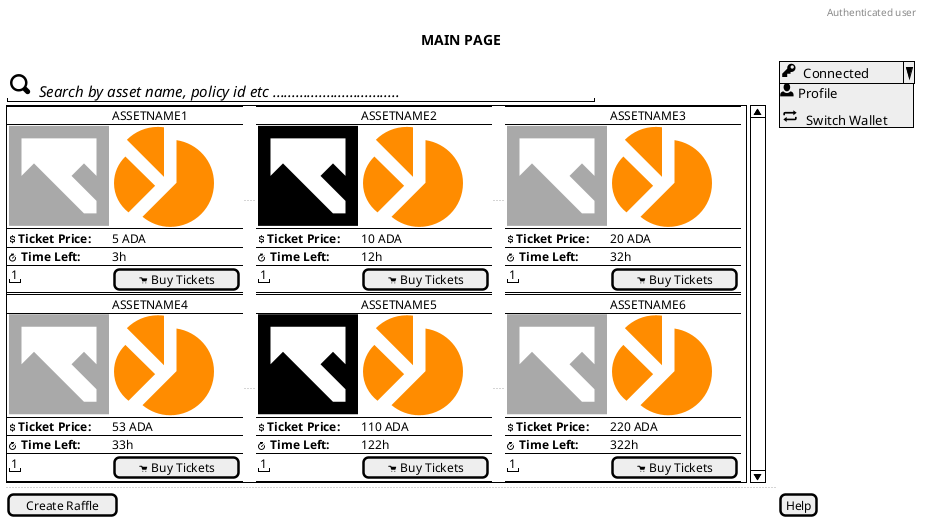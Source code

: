 
@startsalt AUTH
title "MAIN PAGE"
header "Authenticated user"
{ "<size:30><&magnifying-glass> <size:15><i>Search by asset name, policy id etc ................................. "  | {
    ^<size:20><&key><size:13>  Connected  ^<size:20><&person><size:13> Profile ^ <size:20><&loop> <size:13> Switch Wallet^
}
{SI
    {-
        . | ASSETNAME1
        <size:150><color:darkgray><&image>           |  {
            <size:150><color:darkorange><&pie-chart>
        }

        <&dollar><b>Ticket Price:               | 5 ADA
        <&timer><b> Time Left:                  | 3h
        "1"                                       |[<&cart> Buy Tickets ]
    } | .. |  {-
        . |  ASSETNAME2
        <size:150><&image>           |  {
            <size:150><color:darkorange><&pie-chart>
        }

        <&dollar><b>Ticket Price:               | 10 ADA
        <&timer><b> Time Left:                  | 12h
        "1"                                       |[<&cart> Buy Tickets ]
    } | .. |  {-
        . |  ASSETNAME3
        <size:150><color:darkgray><&image>           |  {
            <size:150><color:darkorange><&pie-chart>
        }

        <&dollar><b>Ticket Price:               | 20 ADA
        <&timer><b> Time Left:                  | 32h
        "1"                                       |[<&cart> Buy Tickets ]
    } 
    .
    {-
        . | ASSETNAME4
        <size:150><color:darkgray><&image>           |  {
            <size:150><color:darkorange><&pie-chart>
        }

        <&dollar><b>Ticket Price:               | 53 ADA
        <&timer><b> Time Left:                  | 33h
        "1"                                       |[<&cart> Buy Tickets ]
    } | .. |  {-
        . |  ASSETNAME5
        <size:150><&image>           |  {
            <size:150><color:darkorange><&pie-chart>
        }

        <&dollar><b>Ticket Price:               | 110 ADA
        <&timer><b> Time Left:                  | 122h
        "1"                                       |[<&cart> Buy Tickets ]
    } | .. |  {-
        . |  ASSETNAME6
        <size:150><color:darkgray><&image>           |  {
            <size:150><color:darkorange><&pie-chart>
        }

        <&dollar><b>Ticket Price:               | 220 ADA
        <&timer><b> Time Left:                  | 322h
        "1"                                       |[<&cart> Buy Tickets ]
    }
}
| ..
[Create Raffle] | [Help]
}
@endsalt


 